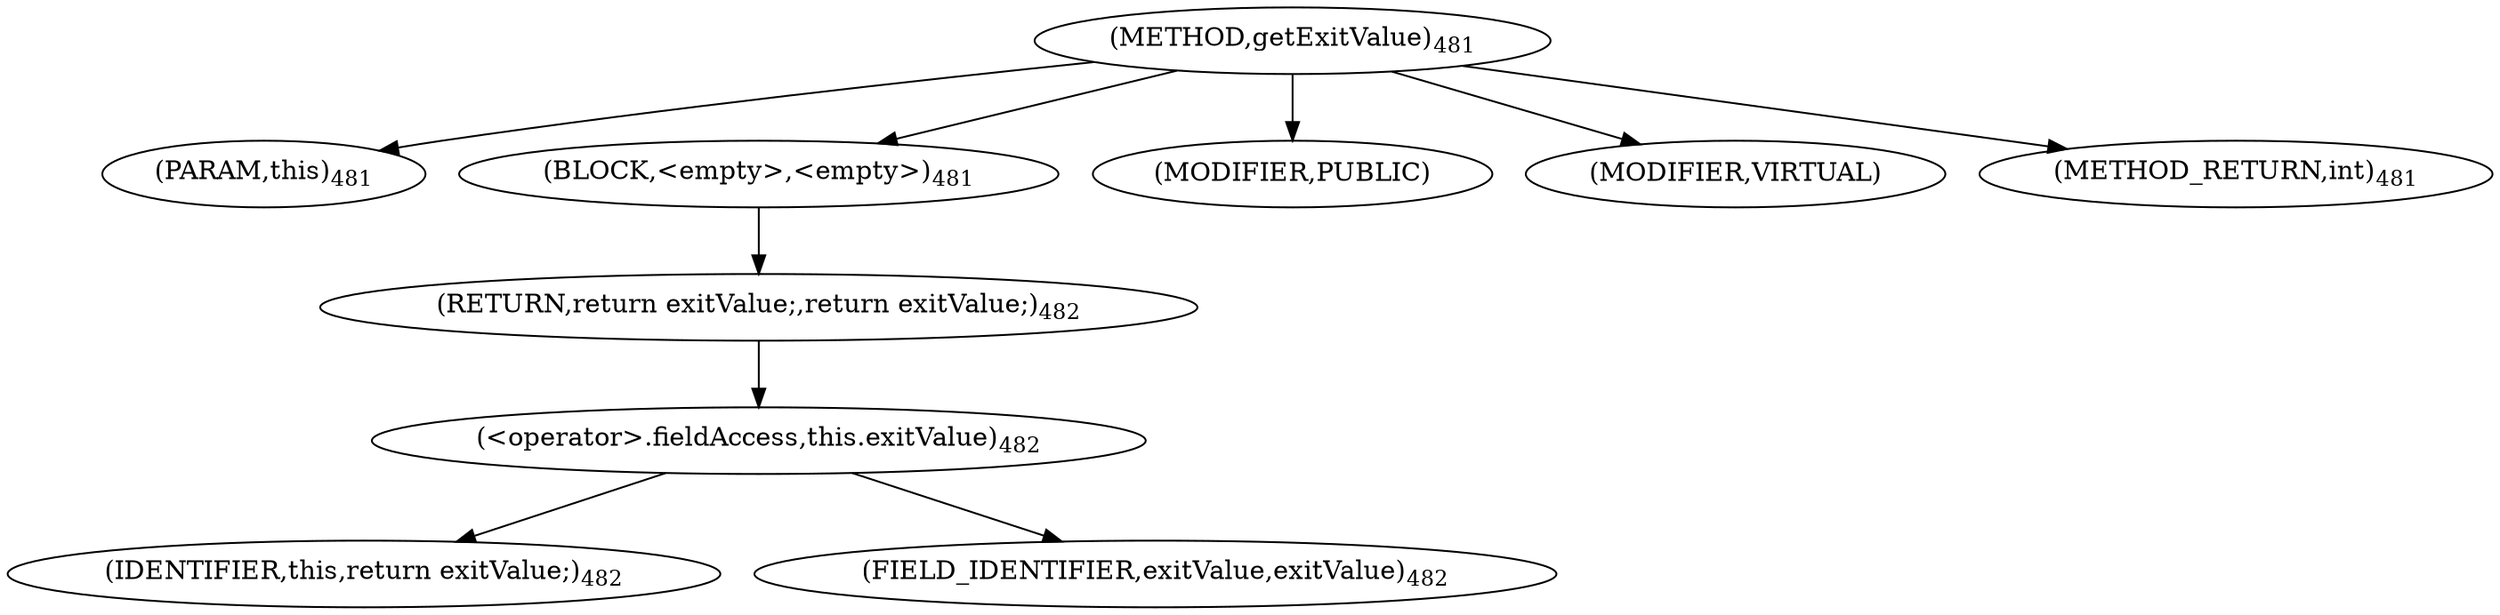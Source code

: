 digraph "getExitValue" {  
"878" [label = <(METHOD,getExitValue)<SUB>481</SUB>> ]
"879" [label = <(PARAM,this)<SUB>481</SUB>> ]
"880" [label = <(BLOCK,&lt;empty&gt;,&lt;empty&gt;)<SUB>481</SUB>> ]
"881" [label = <(RETURN,return exitValue;,return exitValue;)<SUB>482</SUB>> ]
"882" [label = <(&lt;operator&gt;.fieldAccess,this.exitValue)<SUB>482</SUB>> ]
"883" [label = <(IDENTIFIER,this,return exitValue;)<SUB>482</SUB>> ]
"884" [label = <(FIELD_IDENTIFIER,exitValue,exitValue)<SUB>482</SUB>> ]
"885" [label = <(MODIFIER,PUBLIC)> ]
"886" [label = <(MODIFIER,VIRTUAL)> ]
"887" [label = <(METHOD_RETURN,int)<SUB>481</SUB>> ]
  "878" -> "879" 
  "878" -> "880" 
  "878" -> "885" 
  "878" -> "886" 
  "878" -> "887" 
  "880" -> "881" 
  "881" -> "882" 
  "882" -> "883" 
  "882" -> "884" 
}
